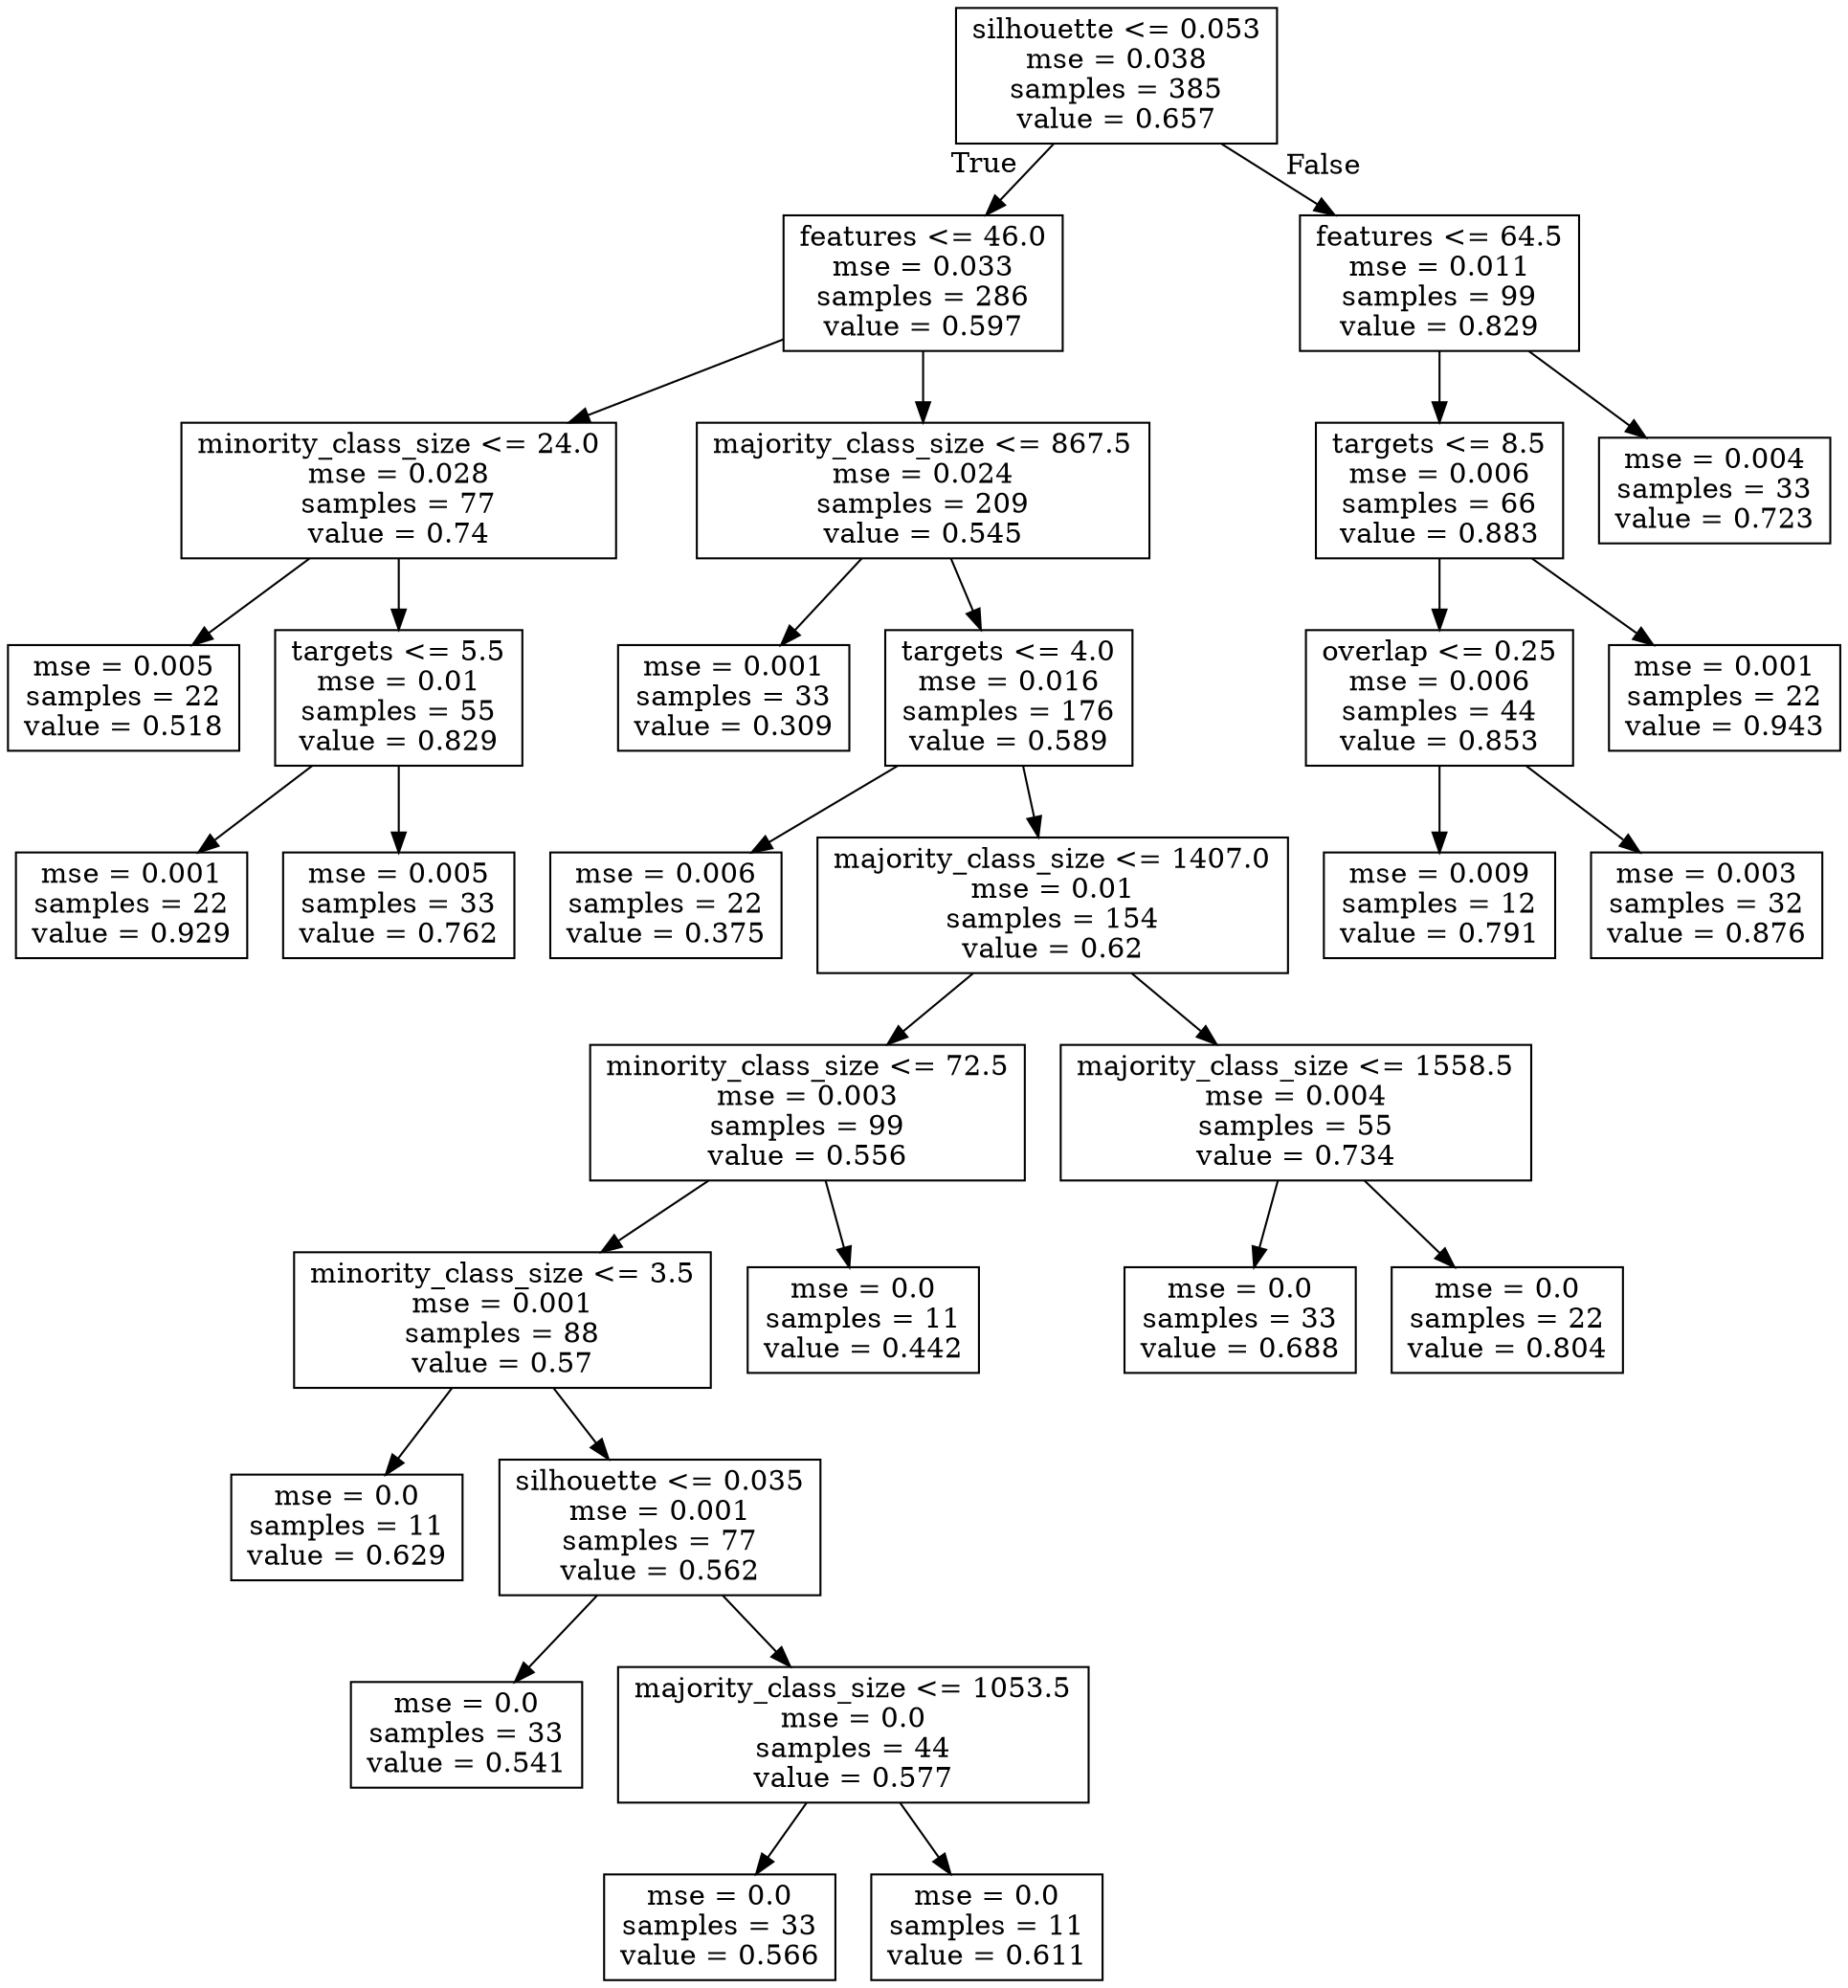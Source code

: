 digraph Tree {
node [shape=box] ;
0 [label="silhouette <= 0.053\nmse = 0.038\nsamples = 385\nvalue = 0.657"] ;
1 [label="features <= 46.0\nmse = 0.033\nsamples = 286\nvalue = 0.597"] ;
0 -> 1 [labeldistance=2.5, labelangle=45, headlabel="True"] ;
2 [label="minority_class_size <= 24.0\nmse = 0.028\nsamples = 77\nvalue = 0.74"] ;
1 -> 2 ;
3 [label="mse = 0.005\nsamples = 22\nvalue = 0.518"] ;
2 -> 3 ;
4 [label="targets <= 5.5\nmse = 0.01\nsamples = 55\nvalue = 0.829"] ;
2 -> 4 ;
5 [label="mse = 0.001\nsamples = 22\nvalue = 0.929"] ;
4 -> 5 ;
6 [label="mse = 0.005\nsamples = 33\nvalue = 0.762"] ;
4 -> 6 ;
7 [label="majority_class_size <= 867.5\nmse = 0.024\nsamples = 209\nvalue = 0.545"] ;
1 -> 7 ;
8 [label="mse = 0.001\nsamples = 33\nvalue = 0.309"] ;
7 -> 8 ;
9 [label="targets <= 4.0\nmse = 0.016\nsamples = 176\nvalue = 0.589"] ;
7 -> 9 ;
10 [label="mse = 0.006\nsamples = 22\nvalue = 0.375"] ;
9 -> 10 ;
11 [label="majority_class_size <= 1407.0\nmse = 0.01\nsamples = 154\nvalue = 0.62"] ;
9 -> 11 ;
12 [label="minority_class_size <= 72.5\nmse = 0.003\nsamples = 99\nvalue = 0.556"] ;
11 -> 12 ;
13 [label="minority_class_size <= 3.5\nmse = 0.001\nsamples = 88\nvalue = 0.57"] ;
12 -> 13 ;
14 [label="mse = 0.0\nsamples = 11\nvalue = 0.629"] ;
13 -> 14 ;
15 [label="silhouette <= 0.035\nmse = 0.001\nsamples = 77\nvalue = 0.562"] ;
13 -> 15 ;
16 [label="mse = 0.0\nsamples = 33\nvalue = 0.541"] ;
15 -> 16 ;
17 [label="majority_class_size <= 1053.5\nmse = 0.0\nsamples = 44\nvalue = 0.577"] ;
15 -> 17 ;
18 [label="mse = 0.0\nsamples = 33\nvalue = 0.566"] ;
17 -> 18 ;
19 [label="mse = 0.0\nsamples = 11\nvalue = 0.611"] ;
17 -> 19 ;
20 [label="mse = 0.0\nsamples = 11\nvalue = 0.442"] ;
12 -> 20 ;
21 [label="majority_class_size <= 1558.5\nmse = 0.004\nsamples = 55\nvalue = 0.734"] ;
11 -> 21 ;
22 [label="mse = 0.0\nsamples = 33\nvalue = 0.688"] ;
21 -> 22 ;
23 [label="mse = 0.0\nsamples = 22\nvalue = 0.804"] ;
21 -> 23 ;
24 [label="features <= 64.5\nmse = 0.011\nsamples = 99\nvalue = 0.829"] ;
0 -> 24 [labeldistance=2.5, labelangle=-45, headlabel="False"] ;
25 [label="targets <= 8.5\nmse = 0.006\nsamples = 66\nvalue = 0.883"] ;
24 -> 25 ;
26 [label="overlap <= 0.25\nmse = 0.006\nsamples = 44\nvalue = 0.853"] ;
25 -> 26 ;
27 [label="mse = 0.009\nsamples = 12\nvalue = 0.791"] ;
26 -> 27 ;
28 [label="mse = 0.003\nsamples = 32\nvalue = 0.876"] ;
26 -> 28 ;
29 [label="mse = 0.001\nsamples = 22\nvalue = 0.943"] ;
25 -> 29 ;
30 [label="mse = 0.004\nsamples = 33\nvalue = 0.723"] ;
24 -> 30 ;
}